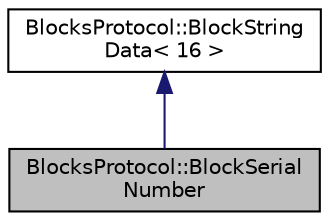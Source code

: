 digraph "BlocksProtocol::BlockSerialNumber"
{
  bgcolor="transparent";
  edge [fontname="Helvetica",fontsize="10",labelfontname="Helvetica",labelfontsize="10"];
  node [fontname="Helvetica",fontsize="10",shape=record];
  Node0 [label="BlocksProtocol::BlockSerial\lNumber",height=0.2,width=0.4,color="black", fillcolor="grey75", style="filled", fontcolor="black"];
  Node1 -> Node0 [dir="back",color="midnightblue",fontsize="10",style="solid",fontname="Helvetica"];
  Node1 [label="BlocksProtocol::BlockString\lData\< 16 \>",height=0.2,width=0.4,color="black",URL="$structBlocksProtocol_1_1BlockStringData.html"];
}
